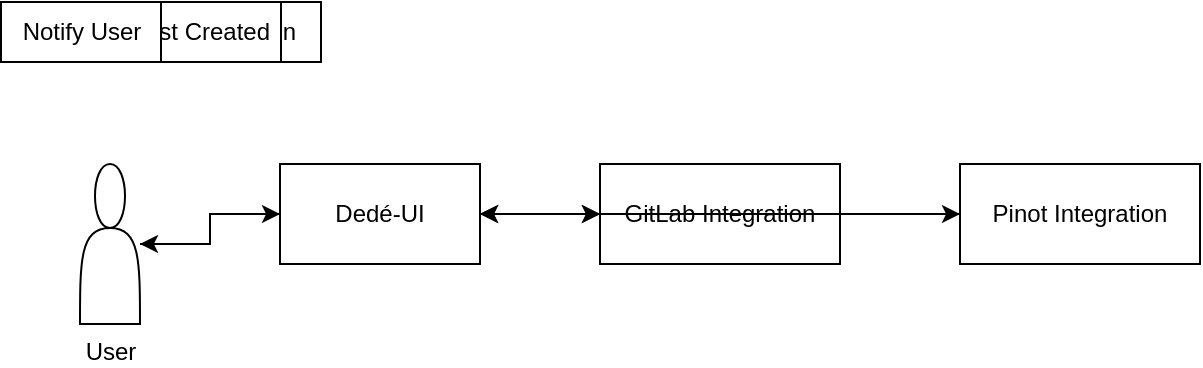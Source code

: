 <?xml version="1.0" encoding="UTF-8"?>
<mxfile>
  <diagram name="Sequence Diagram">
    <mxGraphModel dx="707" dy="484" grid="1" gridSize="10" guides="1" tooltips="1" connect="1" arrows="1" fold="1" page="1" pageScale="1" pageWidth="827" pageHeight="1169" math="0" shadow="0">
      <root>
        <mxCell id="0" />
        <mxCell id="1" parent="0" />
        <mxCell id="2" value="User" style="shape=actor;verticalLabelPosition=bottom;verticalAlign=top;html=1;" vertex="1" parent="1">
          <mxGeometry x="40" y="80" width="30" height="80" as="geometry" />
        </mxCell>
        <mxCell id="3" value="Dedé-UI" style="rounded=0;whiteSpace=wrap;html=1;" vertex="1" parent="1">
          <mxGeometry x="140" y="80" width="100" height="50" as="geometry" />
        </mxCell>
        <mxCell id="4" value="GitLab Integration" style="rounded=0;whiteSpace=wrap;html=1;" vertex="1" parent="1">
          <mxGeometry x="300" y="80" width="120" height="50" as="geometry" />
        </mxCell>
        <mxCell id="5" value="Pinot Integration" style="rounded=0;whiteSpace=wrap;html=1;" vertex="1" parent="1">
          <mxGeometry x="480" y="80" width="120" height="50" as="geometry" />
        </mxCell>
        <mxCell id="6" value="" style="edgeStyle=orthogonalEdgeStyle;rounded=0;orthogonalLoop=1;jettySize=auto;orthogonalLoop=1;html=1;" edge="1" parent="1" source="2" target="3">
          <mxGeometry relative="1" as="geometry" />
        </mxCell>
        <mxCell id="7" value="Click Approve" style="rounded=0;whiteSpace=wrap;html=1;" vertex="1" parent="6">
          <mxGeometry x="0.5" y="-1" width="80" height="30" as="geometry" />
        </mxCell>
        <mxCell id="8" value="" style="edgeStyle=orthogonalEdgeStyle;rounded=0;orthogonalLoop=1;jettySize=auto;orthogonalLoop=1;html=1;" edge="1" parent="1" source="3" target="4">
          <mxGeometry relative="1" as="geometry" />
        </mxCell>
        <mxCell id="9" value="Create Branch" style="rounded=0;whiteSpace=wrap;html=1;" vertex="1" parent="8">
          <mxGeometry x="0.5" y="-1" width="100" height="30" as="geometry" />
        </mxCell>
        <mxCell id="10" value="" style="edgeStyle=orthogonalEdgeStyle;rounded=0;orthogonalLoop=1;jettySize=auto;orthogonalLoop=1;html=1;" edge="1" parent="1" source="4" target="5">
          <mxGeometry relative="1" as="geometry" />
        </mxCell>
        <mxCell id="11" value="Generate JSON" style="rounded=0;whiteSpace=wrap;html=1;" vertex="1" parent="10">
          <mxGeometry x="0.5" y="-1" width="100" height="30" as="geometry" />
        </mxCell>
        <mxCell id="12" value="" style="edgeStyle=orthogonalEdgeStyle;rounded=0;orthogonalLoop=1;jettySize=auto;orthogonalLoop=1;html=1;" edge="1" parent="1" source="5" target="3">
          <mxGeometry relative="1" as="geometry" />
        </mxCell>
        <mxCell id="13" value="Execute Pinot Integration" style="rounded=0;whiteSpace=wrap;html=1;" vertex="1" parent="12">
          <mxGeometry x="0.5" y="-1" width="160" height="30" as="geometry" />
        </mxCell>
        <mxCell id="14" value="" style="edgeStyle=orthogonalEdgeStyle;rounded=0;orthogonalLoop=1;jettySize=auto;orthogonalLoop=1;html=1;" edge="1" parent="1" source="3" target="4">
          <mxGeometry relative="1" as="geometry" />
        </mxCell>
        <mxCell id="15" value="Create Merge Request" style="rounded=0;whiteSpace=wrap;html=1;" vertex="1" parent="14">
          <mxGeometry x="0.5" y="-1" width="120" height="30" as="geometry" />
        </mxCell>
        <mxCell id="16" value="" style="edgeStyle=orthogonalEdgeStyle;rounded=0;orthogonalLoop=1;jettySize=auto;orthogonalLoop=1;html=1;" edge="1" parent="1" source="4" target="3">
          <mxGeometry relative="1" as="geometry" />
        </mxCell>
        <mxCell id="17" value="Merge Request Created" style="rounded=0;whiteSpace=wrap;html=1;" vertex="1" parent="16">
          <mxGeometry x="0.5" y="-1" width="140" height="30" as="geometry" />
        </mxCell>
        <mxCell id="18" value="" style="edgeStyle=orthogonalEdgeStyle;rounded=0;orthogonalLoop=1;jettySize=auto;orthogonalLoop=1;html=1;" edge="1" parent="1" source="3" target="2">
          <mxGeometry relative="1" as="geometry" />
        </mxCell>
        <mxCell id="19" value="Notify User" style="rounded=0;whiteSpace=wrap;html=1;" vertex="1" parent="18">
          <mxGeometry x="0.5" y="-1" width="80" height="30" as="geometry" />
        </mxCell>
      </root>
    </mxGraphModel>
  </diagram>
</mxfile>
